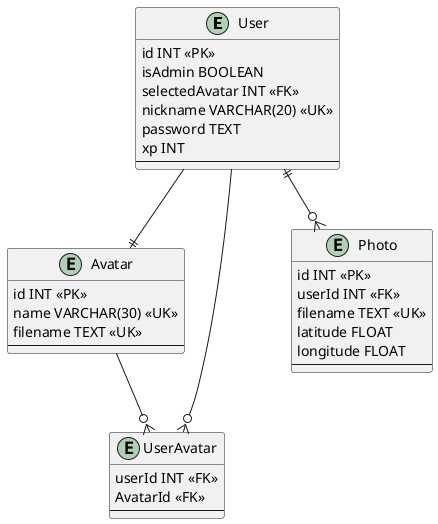 @startuml DER

entity User {
    id INT <<PK>>
    isAdmin BOOLEAN
    selectedAvatar INT <<FK>>
    nickname VARCHAR(20) <<UK>>
    password TEXT
    xp INT
    --
}

entity Avatar {
    id INT <<PK>>
    name VARCHAR(30) <<UK>>
    filename TEXT <<UK>>
    --
}

entity UserAvatar {
    userId INT <<FK>>
    AvatarId <<FK>>
    --
}

entity Photo {
    id INT <<PK>>
    userId INT <<FK>>
    filename TEXT <<UK>>
    latitude FLOAT
    longitude FLOAT
    --
}

User ||--o{ Photo
User --|| Avatar
User --o{ UserAvatar
Avatar --o{ UserAvatar

@enduml